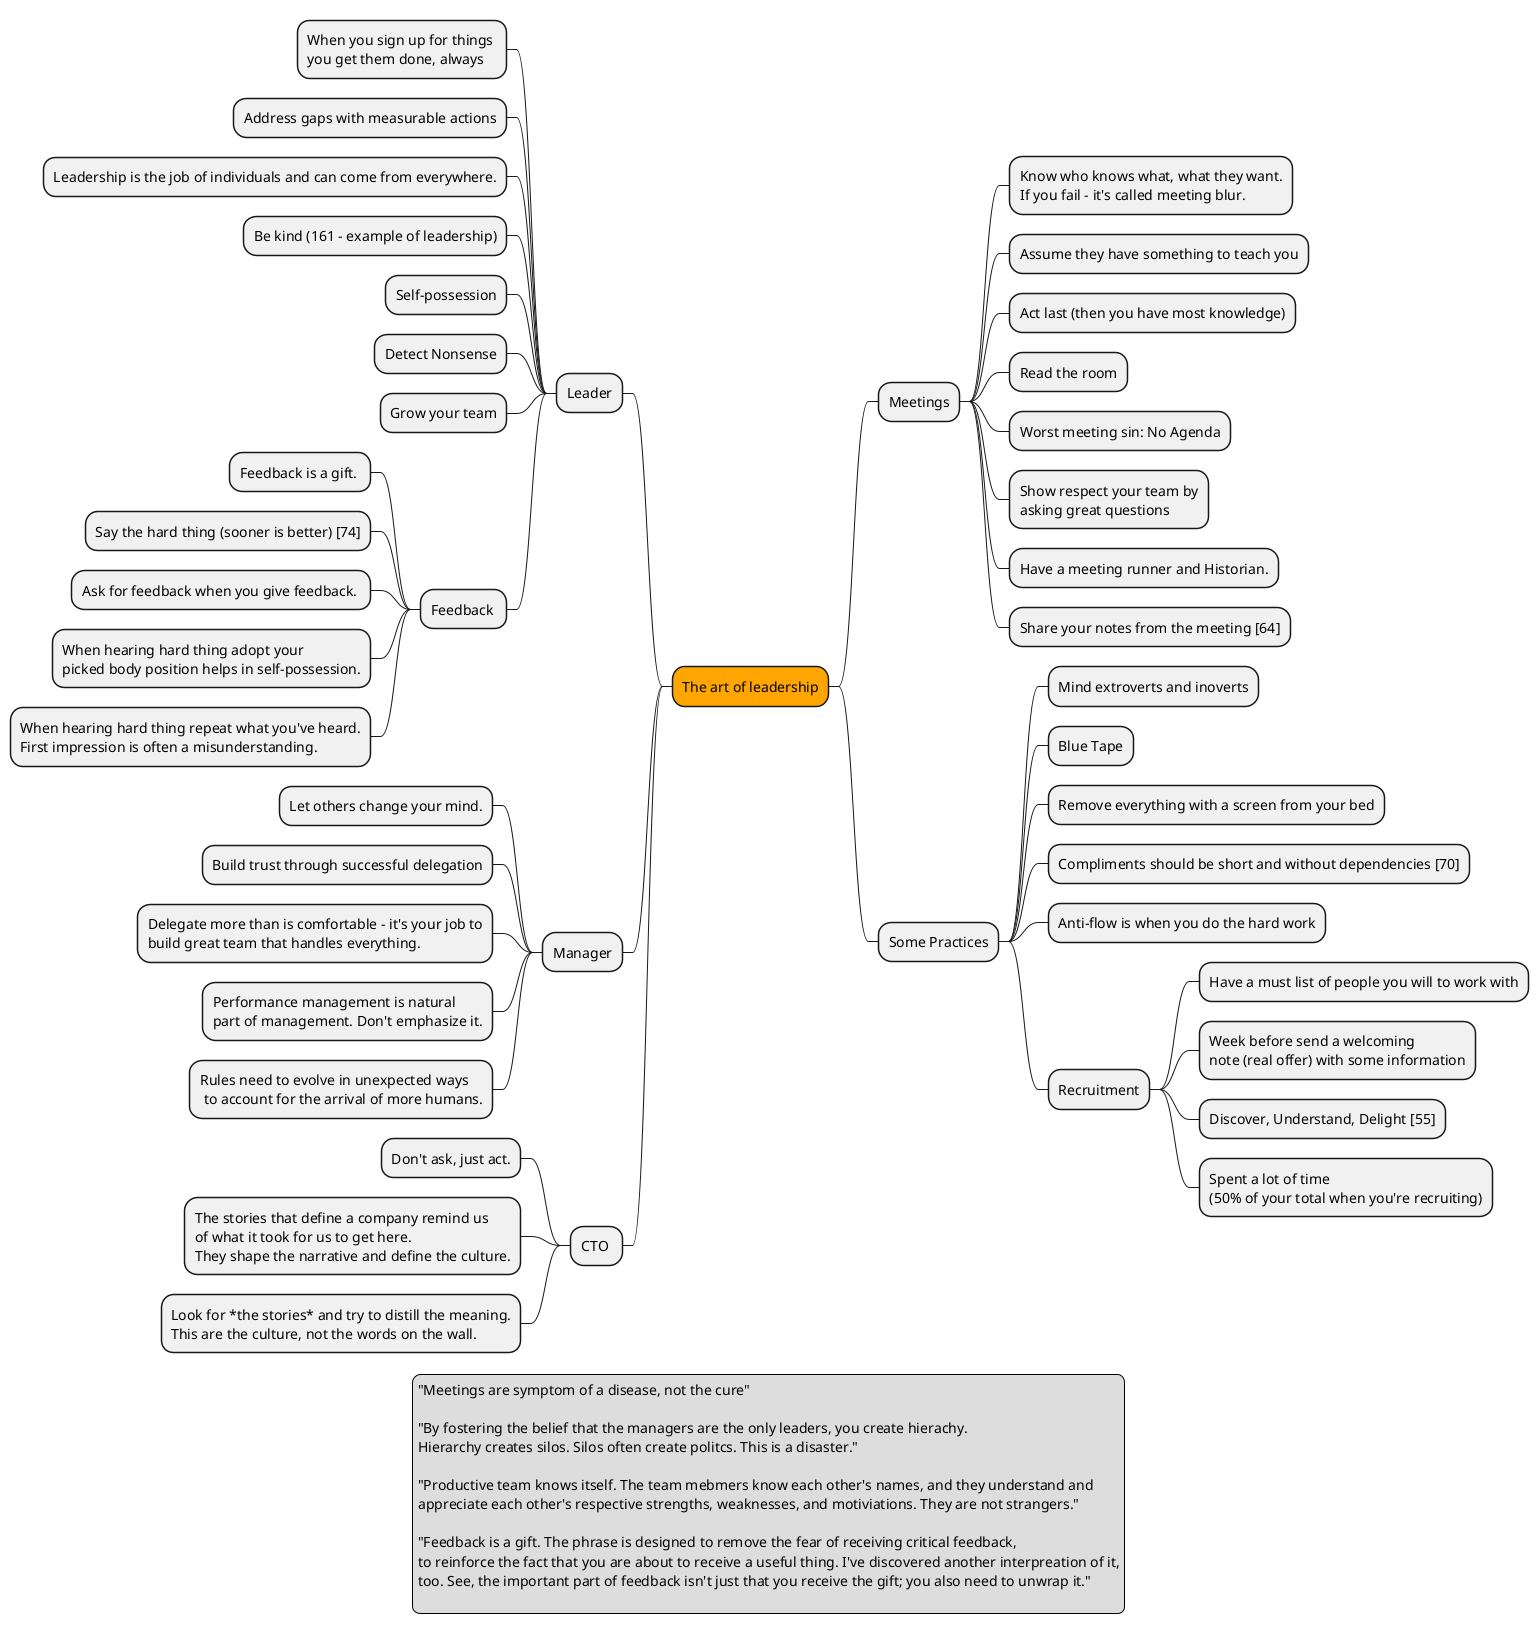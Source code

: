 @startmindmap
*[#Orange] The art of leadership
** Meetings
*** Know who knows what, what they want.\nIf you fail - it's called meeting blur.
*** Assume they have something to teach you
*** Act last (then you have most knowledge)
*** Read the room
*** Worst meeting sin: No Agenda
*** Show respect your team by\nasking great questions
*** Have a meeting runner and Historian.
*** Share your notes from the meeting [64]

** Some Practices
*** Mind extroverts and inoverts
*** Blue Tape
*** Remove everything with a screen from your bed
*** Compliments should be short and without dependencies [70]
*** Anti-flow is when you do the hard work
*** Recruitment
**** Have a must list of people you will to work with
**** Week before send a welcoming\nnote (real offer) with some information
**** Discover, Understand, Delight [55]
**** Spent a lot of time\n(50% of your total when you're recruiting)

left side

** Leader
*** When you sign up for things \nyou get them done, always
*** Address gaps with measurable actions
*** Leadership is the job of individuals and can come from everywhere.
*** Be kind (161 - example of leadership)
*** Self-possession
*** Detect Nonsense
*** Grow your team
*** Feedback 
**** Feedback is a gift. 
**** Say the hard thing (sooner is better) [74]
**** Ask for feedback when you give feedback. 
**** When hearing hard thing adopt your\npicked body position helps in self-possession.
**** When hearing hard thing repeat what you've heard.\nFirst impression is often a misunderstanding.

** Manager
*** Let others change your mind.
*** Build trust through successful delegation
*** Delegate more than is comfortable - it's your job to\nbuild great team that handles everything.
*** Performance management is natural \npart of management. Don't emphasize it.
*** Rules need to evolve in unexpected ways\n to account for the arrival of more humans.

** CTO 
*** Don't ask, just act.
*** The stories that define a company remind us\nof what it took for us to get here.\nThey shape the narrative and define the culture.
*** Look for *the stories* and try to distill the meaning.\nThis are the culture, not the words on the wall.

legend
"Meetings are symptom of a disease, not the cure"

"By fostering the belief that the managers are the only leaders, you create hierachy. 
Hierarchy creates silos. Silos often create politcs. This is a disaster."

"Productive team knows itself. The team mebmers know each other's names, and they understand and 
appreciate each other's respective strengths, weaknesses, and motiviations. They are not strangers."

"Feedback is a gift. The phrase is designed to remove the fear of receiving critical feedback, 
to reinforce the fact that you are about to receive a useful thing. I've discovered another interpreation of it,
too. See, the important part of feedback isn't just that you receive the gift; you also need to unwrap it."

endlegend
@endmindmap

